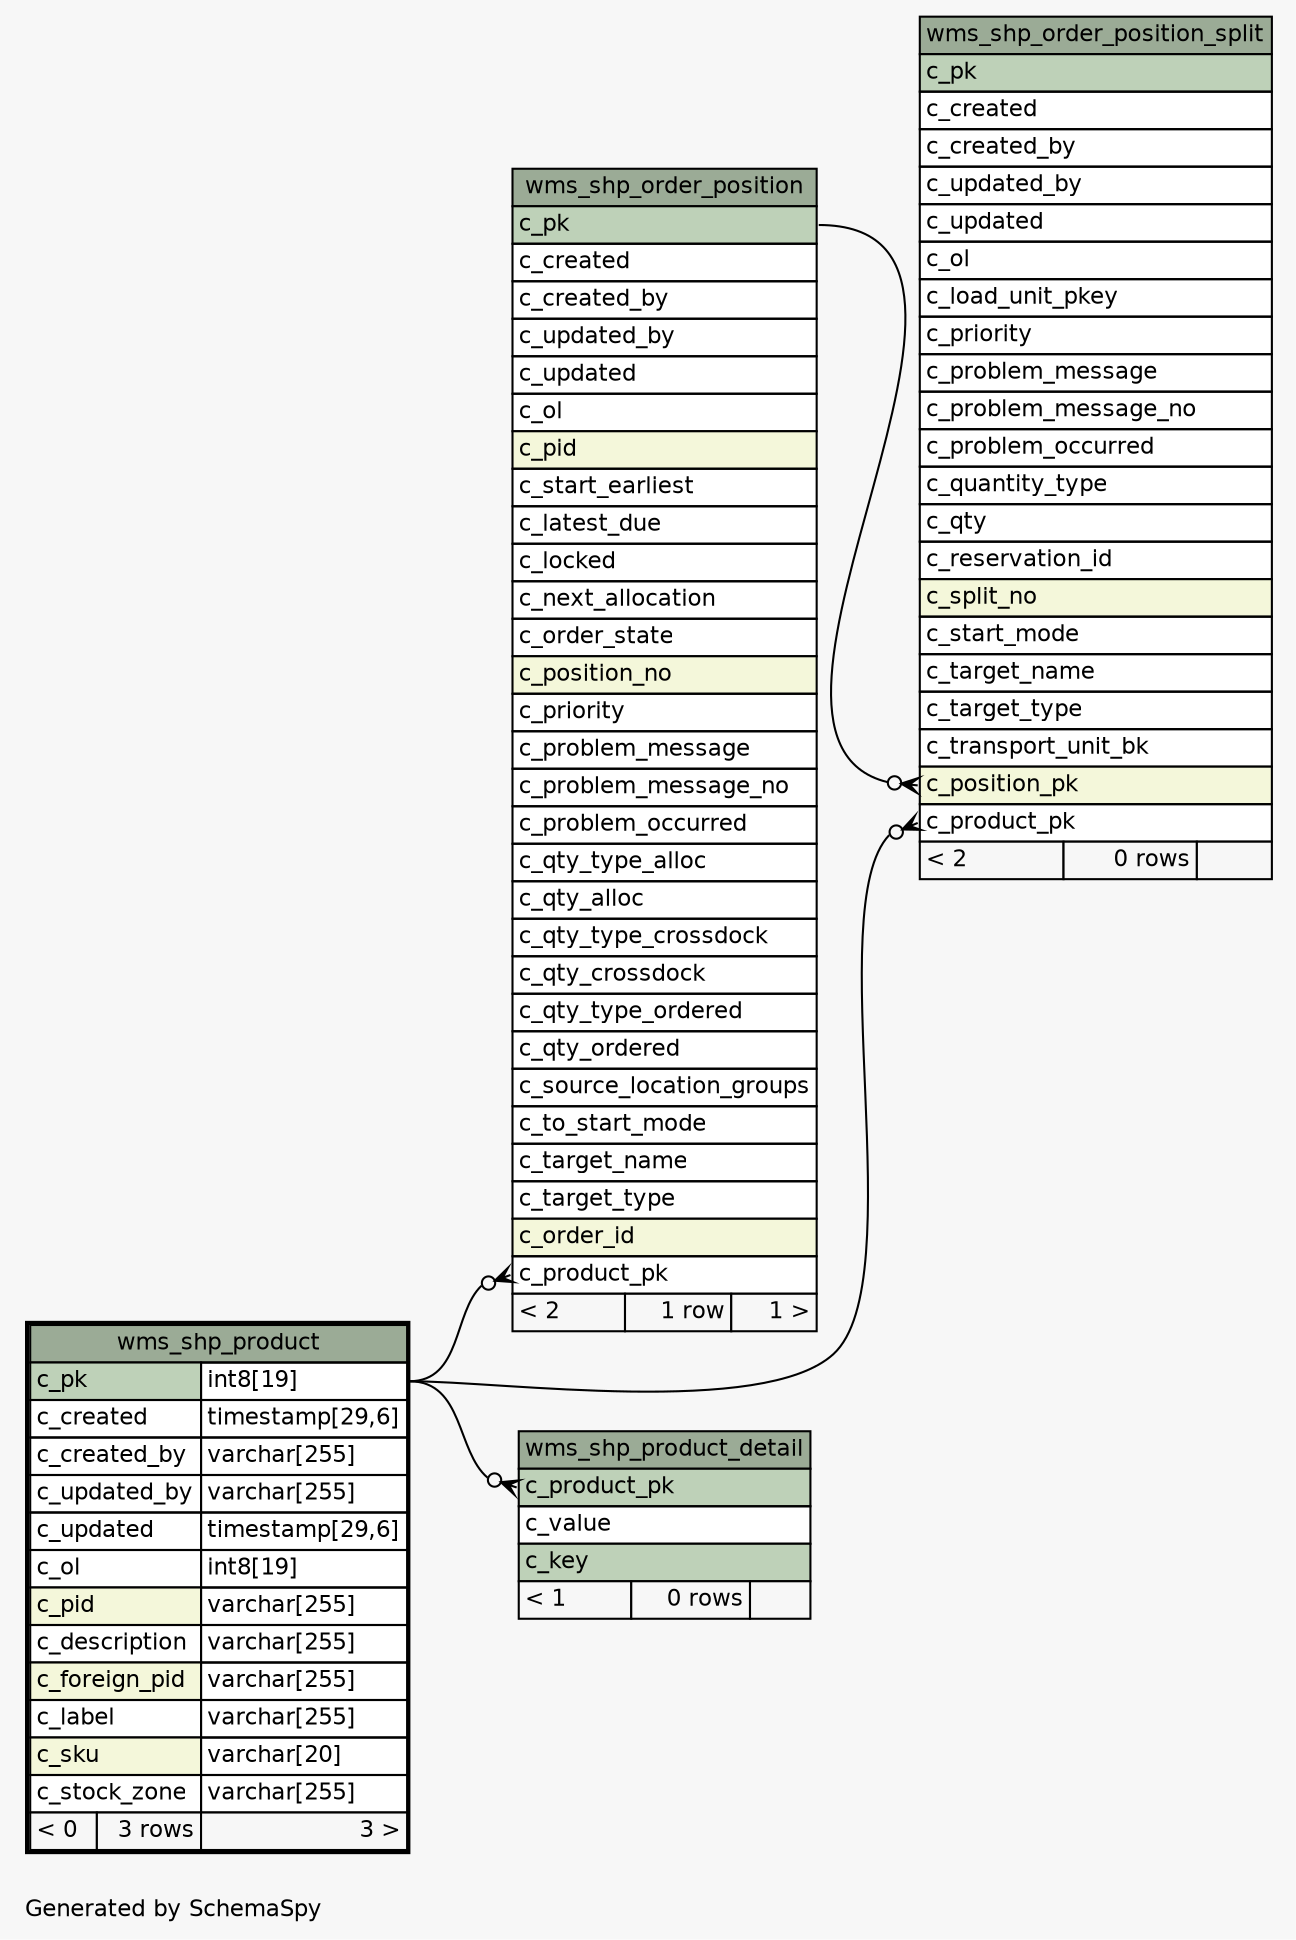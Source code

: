 // dot 7.1.0 on Mac OS X 14.1.1
// SchemaSpy rev Unknown
digraph "oneDegreeRelationshipsDiagram" {
  graph [
    rankdir="RL"
    bgcolor="#f7f7f7"
    label="\nGenerated by SchemaSpy"
    labeljust="l"
    nodesep="0.18"
    ranksep="0.46"
    fontname="Helvetica"
    fontsize="11"
  ];
  node [
    fontname="Helvetica"
    fontsize="11"
    shape="plaintext"
  ];
  edge [
    arrowsize="0.8"
  ];
  "wms_shp_order_position":"c_product_pk":w -> "wms_shp_product":"c_pk.type":e [arrowhead=none dir=back arrowtail=crowodot];
  "wms_shp_order_position_split":"c_position_pk":w -> "wms_shp_order_position":"c_pk":e [arrowhead=none dir=back arrowtail=crowodot];
  "wms_shp_order_position_split":"c_product_pk":w -> "wms_shp_product":"c_pk.type":e [arrowhead=none dir=back arrowtail=crowodot];
  "wms_shp_product_detail":"c_product_pk":w -> "wms_shp_product":"c_pk.type":e [arrowhead=none dir=back arrowtail=crowodot];
  "wms_shp_order_position" [
    label=<
    <TABLE BORDER="0" CELLBORDER="1" CELLSPACING="0" BGCOLOR="#ffffff">
      <TR><TD COLSPAN="3" BGCOLOR="#9bab96" ALIGN="CENTER">wms_shp_order_position</TD></TR>
      <TR><TD PORT="c_pk" COLSPAN="3" BGCOLOR="#bed1b8" ALIGN="LEFT">c_pk</TD></TR>
      <TR><TD PORT="c_created" COLSPAN="3" ALIGN="LEFT">c_created</TD></TR>
      <TR><TD PORT="c_created_by" COLSPAN="3" ALIGN="LEFT">c_created_by</TD></TR>
      <TR><TD PORT="c_updated_by" COLSPAN="3" ALIGN="LEFT">c_updated_by</TD></TR>
      <TR><TD PORT="c_updated" COLSPAN="3" ALIGN="LEFT">c_updated</TD></TR>
      <TR><TD PORT="c_ol" COLSPAN="3" ALIGN="LEFT">c_ol</TD></TR>
      <TR><TD PORT="c_pid" COLSPAN="3" BGCOLOR="#f4f7da" ALIGN="LEFT">c_pid</TD></TR>
      <TR><TD PORT="c_start_earliest" COLSPAN="3" ALIGN="LEFT">c_start_earliest</TD></TR>
      <TR><TD PORT="c_latest_due" COLSPAN="3" ALIGN="LEFT">c_latest_due</TD></TR>
      <TR><TD PORT="c_locked" COLSPAN="3" ALIGN="LEFT">c_locked</TD></TR>
      <TR><TD PORT="c_next_allocation" COLSPAN="3" ALIGN="LEFT">c_next_allocation</TD></TR>
      <TR><TD PORT="c_order_state" COLSPAN="3" ALIGN="LEFT">c_order_state</TD></TR>
      <TR><TD PORT="c_position_no" COLSPAN="3" BGCOLOR="#f4f7da" ALIGN="LEFT">c_position_no</TD></TR>
      <TR><TD PORT="c_priority" COLSPAN="3" ALIGN="LEFT">c_priority</TD></TR>
      <TR><TD PORT="c_problem_message" COLSPAN="3" ALIGN="LEFT">c_problem_message</TD></TR>
      <TR><TD PORT="c_problem_message_no" COLSPAN="3" ALIGN="LEFT">c_problem_message_no</TD></TR>
      <TR><TD PORT="c_problem_occurred" COLSPAN="3" ALIGN="LEFT">c_problem_occurred</TD></TR>
      <TR><TD PORT="c_qty_type_alloc" COLSPAN="3" ALIGN="LEFT">c_qty_type_alloc</TD></TR>
      <TR><TD PORT="c_qty_alloc" COLSPAN="3" ALIGN="LEFT">c_qty_alloc</TD></TR>
      <TR><TD PORT="c_qty_type_crossdock" COLSPAN="3" ALIGN="LEFT">c_qty_type_crossdock</TD></TR>
      <TR><TD PORT="c_qty_crossdock" COLSPAN="3" ALIGN="LEFT">c_qty_crossdock</TD></TR>
      <TR><TD PORT="c_qty_type_ordered" COLSPAN="3" ALIGN="LEFT">c_qty_type_ordered</TD></TR>
      <TR><TD PORT="c_qty_ordered" COLSPAN="3" ALIGN="LEFT">c_qty_ordered</TD></TR>
      <TR><TD PORT="c_source_location_groups" COLSPAN="3" ALIGN="LEFT">c_source_location_groups</TD></TR>
      <TR><TD PORT="c_to_start_mode" COLSPAN="3" ALIGN="LEFT">c_to_start_mode</TD></TR>
      <TR><TD PORT="c_target_name" COLSPAN="3" ALIGN="LEFT">c_target_name</TD></TR>
      <TR><TD PORT="c_target_type" COLSPAN="3" ALIGN="LEFT">c_target_type</TD></TR>
      <TR><TD PORT="c_order_id" COLSPAN="3" BGCOLOR="#f4f7da" ALIGN="LEFT">c_order_id</TD></TR>
      <TR><TD PORT="c_product_pk" COLSPAN="3" ALIGN="LEFT">c_product_pk</TD></TR>
      <TR><TD ALIGN="LEFT" BGCOLOR="#f7f7f7">&lt; 2</TD><TD ALIGN="RIGHT" BGCOLOR="#f7f7f7">1 row</TD><TD ALIGN="RIGHT" BGCOLOR="#f7f7f7">1 &gt;</TD></TR>
    </TABLE>>
    URL="wms_shp_order_position.html"
    tooltip="wms_shp_order_position"
  ];
  "wms_shp_order_position_split" [
    label=<
    <TABLE BORDER="0" CELLBORDER="1" CELLSPACING="0" BGCOLOR="#ffffff">
      <TR><TD COLSPAN="3" BGCOLOR="#9bab96" ALIGN="CENTER">wms_shp_order_position_split</TD></TR>
      <TR><TD PORT="c_pk" COLSPAN="3" BGCOLOR="#bed1b8" ALIGN="LEFT">c_pk</TD></TR>
      <TR><TD PORT="c_created" COLSPAN="3" ALIGN="LEFT">c_created</TD></TR>
      <TR><TD PORT="c_created_by" COLSPAN="3" ALIGN="LEFT">c_created_by</TD></TR>
      <TR><TD PORT="c_updated_by" COLSPAN="3" ALIGN="LEFT">c_updated_by</TD></TR>
      <TR><TD PORT="c_updated" COLSPAN="3" ALIGN="LEFT">c_updated</TD></TR>
      <TR><TD PORT="c_ol" COLSPAN="3" ALIGN="LEFT">c_ol</TD></TR>
      <TR><TD PORT="c_load_unit_pkey" COLSPAN="3" ALIGN="LEFT">c_load_unit_pkey</TD></TR>
      <TR><TD PORT="c_priority" COLSPAN="3" ALIGN="LEFT">c_priority</TD></TR>
      <TR><TD PORT="c_problem_message" COLSPAN="3" ALIGN="LEFT">c_problem_message</TD></TR>
      <TR><TD PORT="c_problem_message_no" COLSPAN="3" ALIGN="LEFT">c_problem_message_no</TD></TR>
      <TR><TD PORT="c_problem_occurred" COLSPAN="3" ALIGN="LEFT">c_problem_occurred</TD></TR>
      <TR><TD PORT="c_quantity_type" COLSPAN="3" ALIGN="LEFT">c_quantity_type</TD></TR>
      <TR><TD PORT="c_qty" COLSPAN="3" ALIGN="LEFT">c_qty</TD></TR>
      <TR><TD PORT="c_reservation_id" COLSPAN="3" ALIGN="LEFT">c_reservation_id</TD></TR>
      <TR><TD PORT="c_split_no" COLSPAN="3" BGCOLOR="#f4f7da" ALIGN="LEFT">c_split_no</TD></TR>
      <TR><TD PORT="c_start_mode" COLSPAN="3" ALIGN="LEFT">c_start_mode</TD></TR>
      <TR><TD PORT="c_target_name" COLSPAN="3" ALIGN="LEFT">c_target_name</TD></TR>
      <TR><TD PORT="c_target_type" COLSPAN="3" ALIGN="LEFT">c_target_type</TD></TR>
      <TR><TD PORT="c_transport_unit_bk" COLSPAN="3" ALIGN="LEFT">c_transport_unit_bk</TD></TR>
      <TR><TD PORT="c_position_pk" COLSPAN="3" BGCOLOR="#f4f7da" ALIGN="LEFT">c_position_pk</TD></TR>
      <TR><TD PORT="c_product_pk" COLSPAN="3" ALIGN="LEFT">c_product_pk</TD></TR>
      <TR><TD ALIGN="LEFT" BGCOLOR="#f7f7f7">&lt; 2</TD><TD ALIGN="RIGHT" BGCOLOR="#f7f7f7">0 rows</TD><TD ALIGN="RIGHT" BGCOLOR="#f7f7f7">  </TD></TR>
    </TABLE>>
    URL="wms_shp_order_position_split.html"
    tooltip="wms_shp_order_position_split"
  ];
  "wms_shp_product" [
    label=<
    <TABLE BORDER="2" CELLBORDER="1" CELLSPACING="0" BGCOLOR="#ffffff">
      <TR><TD COLSPAN="3" BGCOLOR="#9bab96" ALIGN="CENTER">wms_shp_product</TD></TR>
      <TR><TD PORT="c_pk" COLSPAN="2" BGCOLOR="#bed1b8" ALIGN="LEFT">c_pk</TD><TD PORT="c_pk.type" ALIGN="LEFT">int8[19]</TD></TR>
      <TR><TD PORT="c_created" COLSPAN="2" ALIGN="LEFT">c_created</TD><TD PORT="c_created.type" ALIGN="LEFT">timestamp[29,6]</TD></TR>
      <TR><TD PORT="c_created_by" COLSPAN="2" ALIGN="LEFT">c_created_by</TD><TD PORT="c_created_by.type" ALIGN="LEFT">varchar[255]</TD></TR>
      <TR><TD PORT="c_updated_by" COLSPAN="2" ALIGN="LEFT">c_updated_by</TD><TD PORT="c_updated_by.type" ALIGN="LEFT">varchar[255]</TD></TR>
      <TR><TD PORT="c_updated" COLSPAN="2" ALIGN="LEFT">c_updated</TD><TD PORT="c_updated.type" ALIGN="LEFT">timestamp[29,6]</TD></TR>
      <TR><TD PORT="c_ol" COLSPAN="2" ALIGN="LEFT">c_ol</TD><TD PORT="c_ol.type" ALIGN="LEFT">int8[19]</TD></TR>
      <TR><TD PORT="c_pid" COLSPAN="2" BGCOLOR="#f4f7da" ALIGN="LEFT">c_pid</TD><TD PORT="c_pid.type" ALIGN="LEFT">varchar[255]</TD></TR>
      <TR><TD PORT="c_description" COLSPAN="2" ALIGN="LEFT">c_description</TD><TD PORT="c_description.type" ALIGN="LEFT">varchar[255]</TD></TR>
      <TR><TD PORT="c_foreign_pid" COLSPAN="2" BGCOLOR="#f4f7da" ALIGN="LEFT">c_foreign_pid</TD><TD PORT="c_foreign_pid.type" ALIGN="LEFT">varchar[255]</TD></TR>
      <TR><TD PORT="c_label" COLSPAN="2" ALIGN="LEFT">c_label</TD><TD PORT="c_label.type" ALIGN="LEFT">varchar[255]</TD></TR>
      <TR><TD PORT="c_sku" COLSPAN="2" BGCOLOR="#f4f7da" ALIGN="LEFT">c_sku</TD><TD PORT="c_sku.type" ALIGN="LEFT">varchar[20]</TD></TR>
      <TR><TD PORT="c_stock_zone" COLSPAN="2" ALIGN="LEFT">c_stock_zone</TD><TD PORT="c_stock_zone.type" ALIGN="LEFT">varchar[255]</TD></TR>
      <TR><TD ALIGN="LEFT" BGCOLOR="#f7f7f7">&lt; 0</TD><TD ALIGN="RIGHT" BGCOLOR="#f7f7f7">3 rows</TD><TD ALIGN="RIGHT" BGCOLOR="#f7f7f7">3 &gt;</TD></TR>
    </TABLE>>
    URL="wms_shp_product.html"
    tooltip="wms_shp_product"
  ];
  "wms_shp_product_detail" [
    label=<
    <TABLE BORDER="0" CELLBORDER="1" CELLSPACING="0" BGCOLOR="#ffffff">
      <TR><TD COLSPAN="3" BGCOLOR="#9bab96" ALIGN="CENTER">wms_shp_product_detail</TD></TR>
      <TR><TD PORT="c_product_pk" COLSPAN="3" BGCOLOR="#bed1b8" ALIGN="LEFT">c_product_pk</TD></TR>
      <TR><TD PORT="c_value" COLSPAN="3" ALIGN="LEFT">c_value</TD></TR>
      <TR><TD PORT="c_key" COLSPAN="3" BGCOLOR="#bed1b8" ALIGN="LEFT">c_key</TD></TR>
      <TR><TD ALIGN="LEFT" BGCOLOR="#f7f7f7">&lt; 1</TD><TD ALIGN="RIGHT" BGCOLOR="#f7f7f7">0 rows</TD><TD ALIGN="RIGHT" BGCOLOR="#f7f7f7">  </TD></TR>
    </TABLE>>
    URL="wms_shp_product_detail.html"
    tooltip="wms_shp_product_detail"
  ];
}
